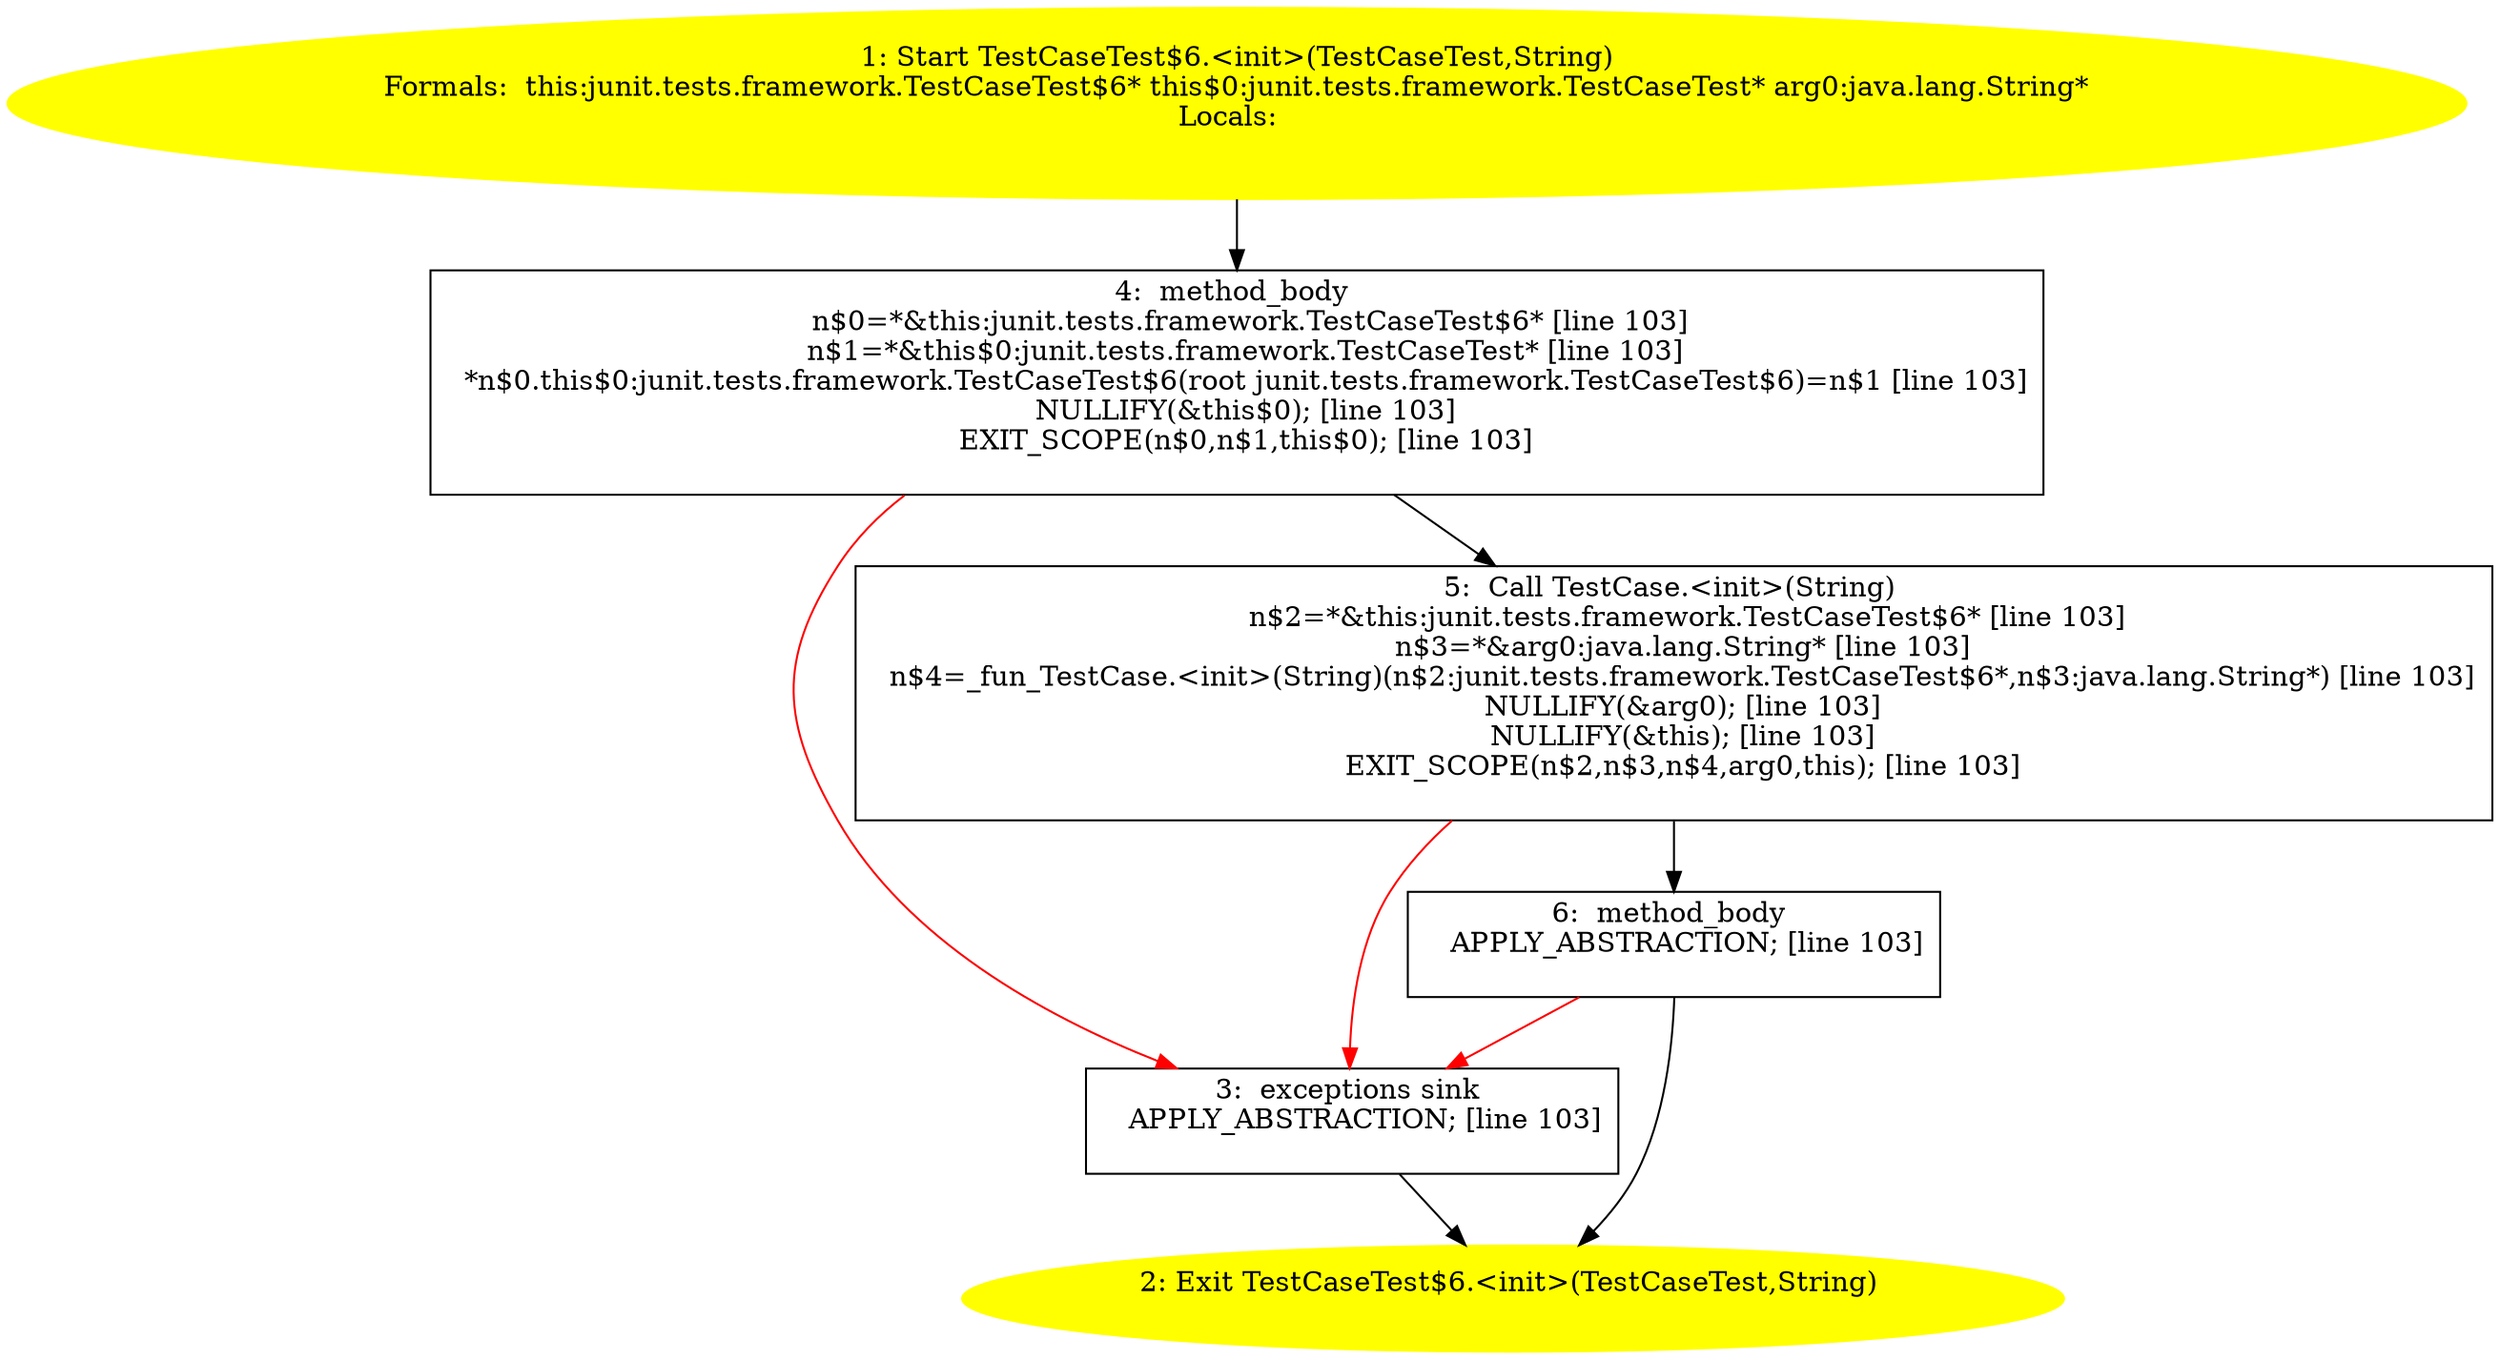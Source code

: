 /* @generated */
digraph cfg {
"junit.tests.framework.TestCaseTest$6.<init>(junit.tests.framework.TestCaseTest,java.lang.String).a84590f3d8636684acc78efbb2b874ac_1" [label="1: Start TestCaseTest$6.<init>(TestCaseTest,String)\nFormals:  this:junit.tests.framework.TestCaseTest$6* this$0:junit.tests.framework.TestCaseTest* arg0:java.lang.String*\nLocals:  \n  " color=yellow style=filled]
	

	 "junit.tests.framework.TestCaseTest$6.<init>(junit.tests.framework.TestCaseTest,java.lang.String).a84590f3d8636684acc78efbb2b874ac_1" -> "junit.tests.framework.TestCaseTest$6.<init>(junit.tests.framework.TestCaseTest,java.lang.String).a84590f3d8636684acc78efbb2b874ac_4" ;
"junit.tests.framework.TestCaseTest$6.<init>(junit.tests.framework.TestCaseTest,java.lang.String).a84590f3d8636684acc78efbb2b874ac_2" [label="2: Exit TestCaseTest$6.<init>(TestCaseTest,String) \n  " color=yellow style=filled]
	

"junit.tests.framework.TestCaseTest$6.<init>(junit.tests.framework.TestCaseTest,java.lang.String).a84590f3d8636684acc78efbb2b874ac_3" [label="3:  exceptions sink \n   APPLY_ABSTRACTION; [line 103]\n " shape="box"]
	

	 "junit.tests.framework.TestCaseTest$6.<init>(junit.tests.framework.TestCaseTest,java.lang.String).a84590f3d8636684acc78efbb2b874ac_3" -> "junit.tests.framework.TestCaseTest$6.<init>(junit.tests.framework.TestCaseTest,java.lang.String).a84590f3d8636684acc78efbb2b874ac_2" ;
"junit.tests.framework.TestCaseTest$6.<init>(junit.tests.framework.TestCaseTest,java.lang.String).a84590f3d8636684acc78efbb2b874ac_4" [label="4:  method_body \n   n$0=*&this:junit.tests.framework.TestCaseTest$6* [line 103]\n  n$1=*&this$0:junit.tests.framework.TestCaseTest* [line 103]\n  *n$0.this$0:junit.tests.framework.TestCaseTest$6(root junit.tests.framework.TestCaseTest$6)=n$1 [line 103]\n  NULLIFY(&this$0); [line 103]\n  EXIT_SCOPE(n$0,n$1,this$0); [line 103]\n " shape="box"]
	

	 "junit.tests.framework.TestCaseTest$6.<init>(junit.tests.framework.TestCaseTest,java.lang.String).a84590f3d8636684acc78efbb2b874ac_4" -> "junit.tests.framework.TestCaseTest$6.<init>(junit.tests.framework.TestCaseTest,java.lang.String).a84590f3d8636684acc78efbb2b874ac_5" ;
	 "junit.tests.framework.TestCaseTest$6.<init>(junit.tests.framework.TestCaseTest,java.lang.String).a84590f3d8636684acc78efbb2b874ac_4" -> "junit.tests.framework.TestCaseTest$6.<init>(junit.tests.framework.TestCaseTest,java.lang.String).a84590f3d8636684acc78efbb2b874ac_3" [color="red" ];
"junit.tests.framework.TestCaseTest$6.<init>(junit.tests.framework.TestCaseTest,java.lang.String).a84590f3d8636684acc78efbb2b874ac_5" [label="5:  Call TestCase.<init>(String) \n   n$2=*&this:junit.tests.framework.TestCaseTest$6* [line 103]\n  n$3=*&arg0:java.lang.String* [line 103]\n  n$4=_fun_TestCase.<init>(String)(n$2:junit.tests.framework.TestCaseTest$6*,n$3:java.lang.String*) [line 103]\n  NULLIFY(&arg0); [line 103]\n  NULLIFY(&this); [line 103]\n  EXIT_SCOPE(n$2,n$3,n$4,arg0,this); [line 103]\n " shape="box"]
	

	 "junit.tests.framework.TestCaseTest$6.<init>(junit.tests.framework.TestCaseTest,java.lang.String).a84590f3d8636684acc78efbb2b874ac_5" -> "junit.tests.framework.TestCaseTest$6.<init>(junit.tests.framework.TestCaseTest,java.lang.String).a84590f3d8636684acc78efbb2b874ac_6" ;
	 "junit.tests.framework.TestCaseTest$6.<init>(junit.tests.framework.TestCaseTest,java.lang.String).a84590f3d8636684acc78efbb2b874ac_5" -> "junit.tests.framework.TestCaseTest$6.<init>(junit.tests.framework.TestCaseTest,java.lang.String).a84590f3d8636684acc78efbb2b874ac_3" [color="red" ];
"junit.tests.framework.TestCaseTest$6.<init>(junit.tests.framework.TestCaseTest,java.lang.String).a84590f3d8636684acc78efbb2b874ac_6" [label="6:  method_body \n   APPLY_ABSTRACTION; [line 103]\n " shape="box"]
	

	 "junit.tests.framework.TestCaseTest$6.<init>(junit.tests.framework.TestCaseTest,java.lang.String).a84590f3d8636684acc78efbb2b874ac_6" -> "junit.tests.framework.TestCaseTest$6.<init>(junit.tests.framework.TestCaseTest,java.lang.String).a84590f3d8636684acc78efbb2b874ac_2" ;
	 "junit.tests.framework.TestCaseTest$6.<init>(junit.tests.framework.TestCaseTest,java.lang.String).a84590f3d8636684acc78efbb2b874ac_6" -> "junit.tests.framework.TestCaseTest$6.<init>(junit.tests.framework.TestCaseTest,java.lang.String).a84590f3d8636684acc78efbb2b874ac_3" [color="red" ];
}

